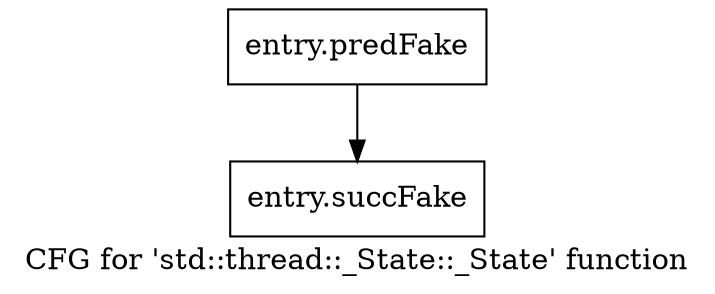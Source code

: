 digraph "CFG for 'std::thread::_State::_State' function" {
	label="CFG for 'std::thread::_State::_State' function";

	Node0x57a9390 [shape=record,filename="",linenumber="",label="{entry.predFake}"];
	Node0x57a9390 -> Node0x59038e0[ callList="" memoryops="" filename="/tools/Xilinx/Vitis_HLS/2023.1/tps/lnx64/gcc-8.3.0/lib/gcc/x86_64-pc-linux-gnu/8.3.0/../../../../include/c++/8.3.0/thread" execusionnum="0"];
	Node0x59038e0 [shape=record,filename="/tools/Xilinx/Vitis_HLS/2023.1/tps/lnx64/gcc-8.3.0/lib/gcc/x86_64-pc-linux-gnu/8.3.0/../../../../include/c++/8.3.0/thread",linenumber="67",label="{entry.succFake}"];
}
